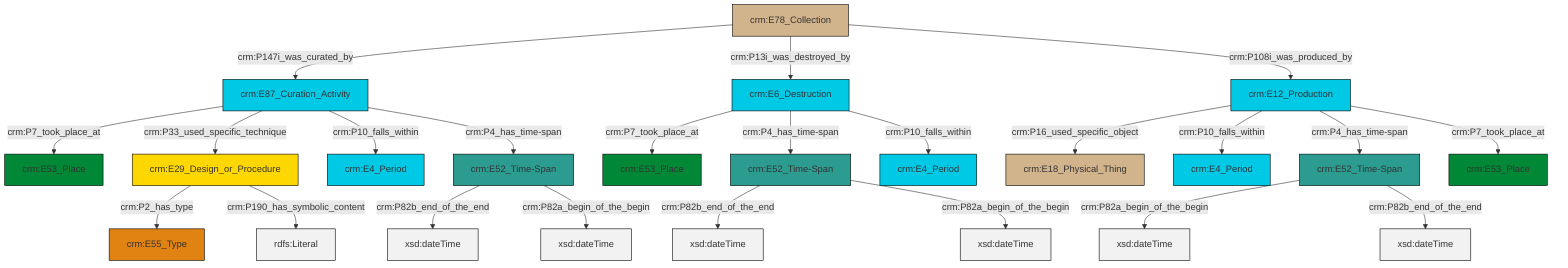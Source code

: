 graph TD
classDef Literal fill:#f2f2f2,stroke:#000000;
classDef CRM_Entity fill:#FFFFFF,stroke:#000000;
classDef Temporal_Entity fill:#00C9E6, stroke:#000000;
classDef Type fill:#E18312, stroke:#000000;
classDef Time-Span fill:#2C9C91, stroke:#000000;
classDef Appellation fill:#FFEB7F, stroke:#000000;
classDef Place fill:#008836, stroke:#000000;
classDef Persistent_Item fill:#B266B2, stroke:#000000;
classDef Conceptual_Object fill:#FFD700, stroke:#000000;
classDef Physical_Thing fill:#D2B48C, stroke:#000000;
classDef Actor fill:#f58aad, stroke:#000000;
classDef PC_Classes fill:#4ce600, stroke:#000000;
classDef Multi fill:#cccccc,stroke:#000000;

6["crm:E87_Curation_Activity"]:::Temporal_Entity -->|crm:P7_took_place_at| 0["crm:E53_Place"]:::Place
6["crm:E87_Curation_Activity"]:::Temporal_Entity -->|crm:P33_used_specific_technique| 13["crm:E29_Design_or_Procedure"]:::Conceptual_Object
11["crm:E78_Collection"]:::Physical_Thing -->|crm:P147i_was_curated_by| 6["crm:E87_Curation_Activity"]:::Temporal_Entity
4["crm:E6_Destruction"]:::Temporal_Entity -->|crm:P7_took_place_at| 19["crm:E53_Place"]:::Place
11["crm:E78_Collection"]:::Physical_Thing -->|crm:P13i_was_destroyed_by| 4["crm:E6_Destruction"]:::Temporal_Entity
20["crm:E52_Time-Span"]:::Time-Span -->|crm:P82b_end_of_the_end| 21[xsd:dateTime]:::Literal
14["crm:E12_Production"]:::Temporal_Entity -->|crm:P16_used_specific_object| 7["crm:E18_Physical_Thing"]:::Physical_Thing
14["crm:E12_Production"]:::Temporal_Entity -->|crm:P10_falls_within| 22["crm:E4_Period"]:::Temporal_Entity
4["crm:E6_Destruction"]:::Temporal_Entity -->|crm:P4_has_time-span| 23["crm:E52_Time-Span"]:::Time-Span
23["crm:E52_Time-Span"]:::Time-Span -->|crm:P82b_end_of_the_end| 24[xsd:dateTime]:::Literal
4["crm:E6_Destruction"]:::Temporal_Entity -->|crm:P10_falls_within| 27["crm:E4_Period"]:::Temporal_Entity
6["crm:E87_Curation_Activity"]:::Temporal_Entity -->|crm:P10_falls_within| 17["crm:E4_Period"]:::Temporal_Entity
13["crm:E29_Design_or_Procedure"]:::Conceptual_Object -->|crm:P2_has_type| 25["crm:E55_Type"]:::Type
2["crm:E52_Time-Span"]:::Time-Span -->|crm:P82a_begin_of_the_begin| 28[xsd:dateTime]:::Literal
23["crm:E52_Time-Span"]:::Time-Span -->|crm:P82a_begin_of_the_begin| 29[xsd:dateTime]:::Literal
6["crm:E87_Curation_Activity"]:::Temporal_Entity -->|crm:P4_has_time-span| 20["crm:E52_Time-Span"]:::Time-Span
14["crm:E12_Production"]:::Temporal_Entity -->|crm:P4_has_time-span| 2["crm:E52_Time-Span"]:::Time-Span
11["crm:E78_Collection"]:::Physical_Thing -->|crm:P108i_was_produced_by| 14["crm:E12_Production"]:::Temporal_Entity
14["crm:E12_Production"]:::Temporal_Entity -->|crm:P7_took_place_at| 9["crm:E53_Place"]:::Place
2["crm:E52_Time-Span"]:::Time-Span -->|crm:P82b_end_of_the_end| 34[xsd:dateTime]:::Literal
20["crm:E52_Time-Span"]:::Time-Span -->|crm:P82a_begin_of_the_begin| 35[xsd:dateTime]:::Literal
13["crm:E29_Design_or_Procedure"]:::Conceptual_Object -->|crm:P190_has_symbolic_content| 37[rdfs:Literal]:::Literal